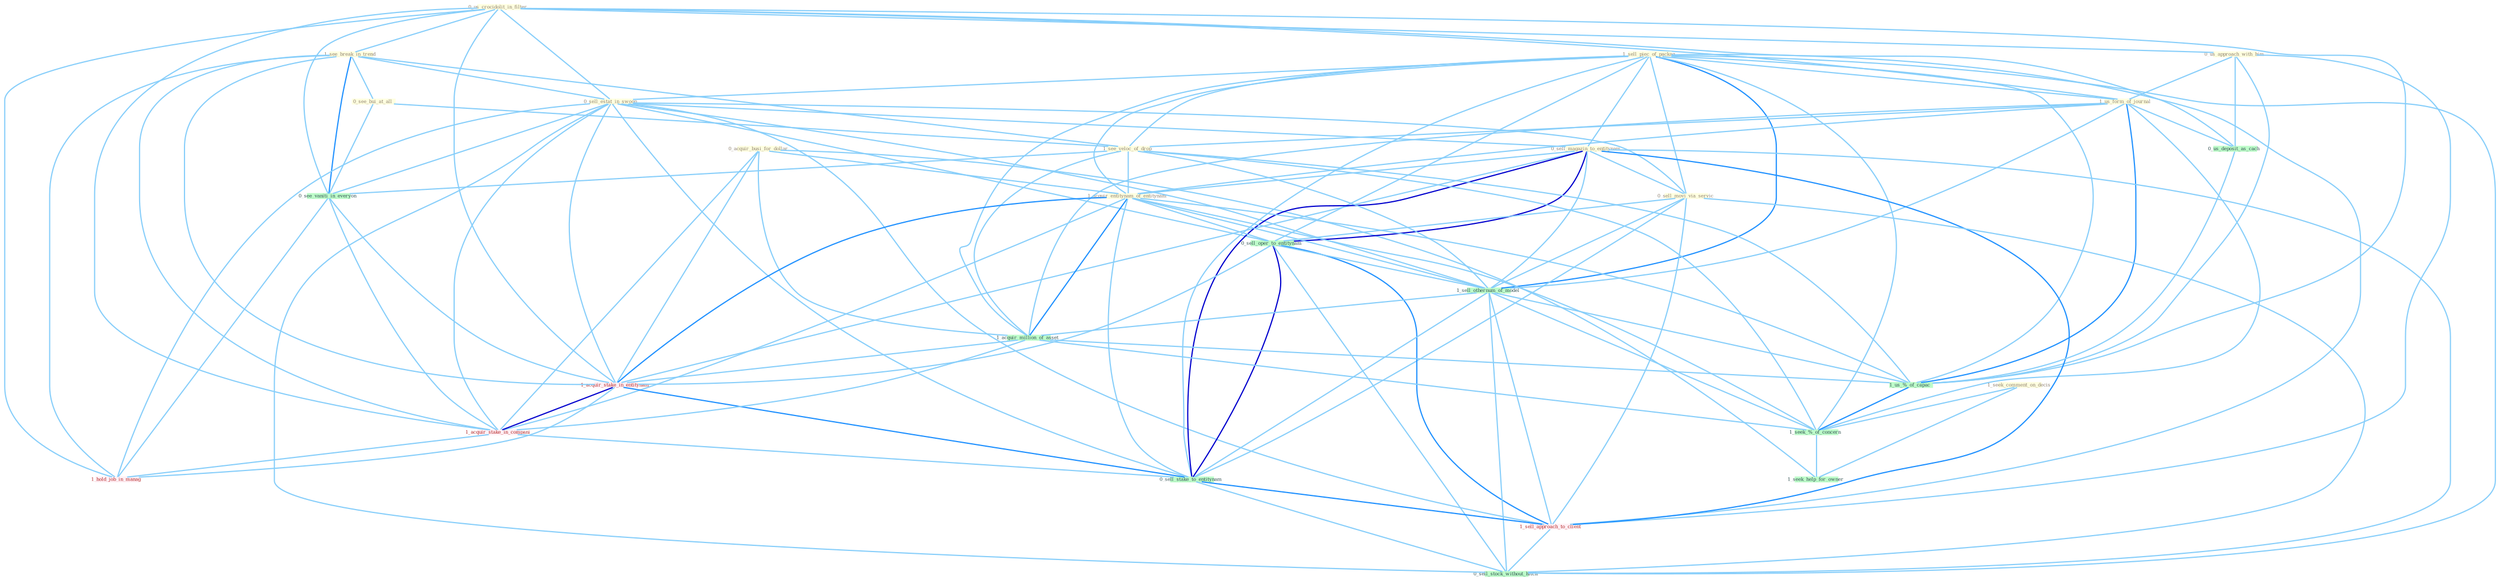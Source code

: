 Graph G{ 
    node
    [shape=polygon,style=filled,width=.5,height=.06,color="#BDFCC9",fixedsize=true,fontsize=4,
    fontcolor="#2f4f4f"];
    {node
    [color="#ffffe0", fontcolor="#8b7d6b"] "0_us_crocidolit_in_filter " "0_us_approach_with_him " "1_sell_piec_of_packag " "1_see_break_in_trend " "1_us_form_of_journal " "0_see_bui_at_all " "0_sell_estat_in_swoop " "1_seek_comment_on_decis " "0_acquir_busi_for_dollar " "0_sell_magazin_to_entitynam " "0_sell_movi_via_servic " "1_see_veloc_of_drop " "1_acquir_entitynam_of_entitynam "}
{node [color="#fff0f5", fontcolor="#b22222"] "1_acquir_stake_in_entitynam " "1_acquir_stake_in_compani " "1_sell_approach_to_client " "1_hold_job_in_manag "}
edge [color="#B0E2FF"];

	"0_us_crocidolit_in_filter " -- "0_us_approach_with_him " [w="1", color="#87cefa" ];
	"0_us_crocidolit_in_filter " -- "1_see_break_in_trend " [w="1", color="#87cefa" ];
	"0_us_crocidolit_in_filter " -- "1_us_form_of_journal " [w="1", color="#87cefa" ];
	"0_us_crocidolit_in_filter " -- "0_sell_estat_in_swoop " [w="1", color="#87cefa" ];
	"0_us_crocidolit_in_filter " -- "0_see_vaniti_in_everyon " [w="1", color="#87cefa" ];
	"0_us_crocidolit_in_filter " -- "0_us_deposit_as_cach " [w="1", color="#87cefa" ];
	"0_us_crocidolit_in_filter " -- "1_acquir_stake_in_entitynam " [w="1", color="#87cefa" ];
	"0_us_crocidolit_in_filter " -- "1_acquir_stake_in_compani " [w="1", color="#87cefa" ];
	"0_us_crocidolit_in_filter " -- "1_us_%_of_capac " [w="1", color="#87cefa" ];
	"0_us_crocidolit_in_filter " -- "1_hold_job_in_manag " [w="1", color="#87cefa" ];
	"0_us_approach_with_him " -- "1_us_form_of_journal " [w="1", color="#87cefa" ];
	"0_us_approach_with_him " -- "0_us_deposit_as_cach " [w="1", color="#87cefa" ];
	"0_us_approach_with_him " -- "1_us_%_of_capac " [w="1", color="#87cefa" ];
	"0_us_approach_with_him " -- "1_sell_approach_to_client " [w="1", color="#87cefa" ];
	"1_sell_piec_of_packag " -- "1_us_form_of_journal " [w="1", color="#87cefa" ];
	"1_sell_piec_of_packag " -- "0_sell_estat_in_swoop " [w="1", color="#87cefa" ];
	"1_sell_piec_of_packag " -- "0_sell_magazin_to_entitynam " [w="1", color="#87cefa" ];
	"1_sell_piec_of_packag " -- "0_sell_movi_via_servic " [w="1", color="#87cefa" ];
	"1_sell_piec_of_packag " -- "1_see_veloc_of_drop " [w="1", color="#87cefa" ];
	"1_sell_piec_of_packag " -- "1_acquir_entitynam_of_entitynam " [w="1", color="#87cefa" ];
	"1_sell_piec_of_packag " -- "0_sell_oper_to_entitynam " [w="1", color="#87cefa" ];
	"1_sell_piec_of_packag " -- "1_sell_othernum_of_model " [w="2", color="#1e90ff" , len=0.8];
	"1_sell_piec_of_packag " -- "1_acquir_million_of_asset " [w="1", color="#87cefa" ];
	"1_sell_piec_of_packag " -- "0_sell_stake_to_entitynam " [w="1", color="#87cefa" ];
	"1_sell_piec_of_packag " -- "1_us_%_of_capac " [w="1", color="#87cefa" ];
	"1_sell_piec_of_packag " -- "1_sell_approach_to_client " [w="1", color="#87cefa" ];
	"1_sell_piec_of_packag " -- "0_sell_stock_without_hitch " [w="1", color="#87cefa" ];
	"1_sell_piec_of_packag " -- "1_seek_%_of_concern " [w="1", color="#87cefa" ];
	"1_see_break_in_trend " -- "0_see_bui_at_all " [w="1", color="#87cefa" ];
	"1_see_break_in_trend " -- "0_sell_estat_in_swoop " [w="1", color="#87cefa" ];
	"1_see_break_in_trend " -- "1_see_veloc_of_drop " [w="1", color="#87cefa" ];
	"1_see_break_in_trend " -- "0_see_vaniti_in_everyon " [w="2", color="#1e90ff" , len=0.8];
	"1_see_break_in_trend " -- "1_acquir_stake_in_entitynam " [w="1", color="#87cefa" ];
	"1_see_break_in_trend " -- "1_acquir_stake_in_compani " [w="1", color="#87cefa" ];
	"1_see_break_in_trend " -- "1_hold_job_in_manag " [w="1", color="#87cefa" ];
	"1_us_form_of_journal " -- "1_see_veloc_of_drop " [w="1", color="#87cefa" ];
	"1_us_form_of_journal " -- "1_acquir_entitynam_of_entitynam " [w="1", color="#87cefa" ];
	"1_us_form_of_journal " -- "1_sell_othernum_of_model " [w="1", color="#87cefa" ];
	"1_us_form_of_journal " -- "1_acquir_million_of_asset " [w="1", color="#87cefa" ];
	"1_us_form_of_journal " -- "0_us_deposit_as_cach " [w="1", color="#87cefa" ];
	"1_us_form_of_journal " -- "1_us_%_of_capac " [w="2", color="#1e90ff" , len=0.8];
	"1_us_form_of_journal " -- "1_seek_%_of_concern " [w="1", color="#87cefa" ];
	"0_see_bui_at_all " -- "1_see_veloc_of_drop " [w="1", color="#87cefa" ];
	"0_see_bui_at_all " -- "0_see_vaniti_in_everyon " [w="1", color="#87cefa" ];
	"0_sell_estat_in_swoop " -- "0_sell_magazin_to_entitynam " [w="1", color="#87cefa" ];
	"0_sell_estat_in_swoop " -- "0_sell_movi_via_servic " [w="1", color="#87cefa" ];
	"0_sell_estat_in_swoop " -- "0_sell_oper_to_entitynam " [w="1", color="#87cefa" ];
	"0_sell_estat_in_swoop " -- "1_sell_othernum_of_model " [w="1", color="#87cefa" ];
	"0_sell_estat_in_swoop " -- "0_see_vaniti_in_everyon " [w="1", color="#87cefa" ];
	"0_sell_estat_in_swoop " -- "1_acquir_stake_in_entitynam " [w="1", color="#87cefa" ];
	"0_sell_estat_in_swoop " -- "1_acquir_stake_in_compani " [w="1", color="#87cefa" ];
	"0_sell_estat_in_swoop " -- "0_sell_stake_to_entitynam " [w="1", color="#87cefa" ];
	"0_sell_estat_in_swoop " -- "1_sell_approach_to_client " [w="1", color="#87cefa" ];
	"0_sell_estat_in_swoop " -- "1_hold_job_in_manag " [w="1", color="#87cefa" ];
	"0_sell_estat_in_swoop " -- "0_sell_stock_without_hitch " [w="1", color="#87cefa" ];
	"1_seek_comment_on_decis " -- "1_seek_%_of_concern " [w="1", color="#87cefa" ];
	"1_seek_comment_on_decis " -- "1_seek_help_for_owner " [w="1", color="#87cefa" ];
	"0_acquir_busi_for_dollar " -- "1_acquir_entitynam_of_entitynam " [w="1", color="#87cefa" ];
	"0_acquir_busi_for_dollar " -- "1_acquir_million_of_asset " [w="1", color="#87cefa" ];
	"0_acquir_busi_for_dollar " -- "1_acquir_stake_in_entitynam " [w="1", color="#87cefa" ];
	"0_acquir_busi_for_dollar " -- "1_acquir_stake_in_compani " [w="1", color="#87cefa" ];
	"0_acquir_busi_for_dollar " -- "1_seek_help_for_owner " [w="1", color="#87cefa" ];
	"0_sell_magazin_to_entitynam " -- "0_sell_movi_via_servic " [w="1", color="#87cefa" ];
	"0_sell_magazin_to_entitynam " -- "1_acquir_entitynam_of_entitynam " [w="1", color="#87cefa" ];
	"0_sell_magazin_to_entitynam " -- "0_sell_oper_to_entitynam " [w="3", color="#0000cd" , len=0.6];
	"0_sell_magazin_to_entitynam " -- "1_sell_othernum_of_model " [w="1", color="#87cefa" ];
	"0_sell_magazin_to_entitynam " -- "1_acquir_stake_in_entitynam " [w="1", color="#87cefa" ];
	"0_sell_magazin_to_entitynam " -- "0_sell_stake_to_entitynam " [w="3", color="#0000cd" , len=0.6];
	"0_sell_magazin_to_entitynam " -- "1_sell_approach_to_client " [w="2", color="#1e90ff" , len=0.8];
	"0_sell_magazin_to_entitynam " -- "0_sell_stock_without_hitch " [w="1", color="#87cefa" ];
	"0_sell_movi_via_servic " -- "0_sell_oper_to_entitynam " [w="1", color="#87cefa" ];
	"0_sell_movi_via_servic " -- "1_sell_othernum_of_model " [w="1", color="#87cefa" ];
	"0_sell_movi_via_servic " -- "0_sell_stake_to_entitynam " [w="1", color="#87cefa" ];
	"0_sell_movi_via_servic " -- "1_sell_approach_to_client " [w="1", color="#87cefa" ];
	"0_sell_movi_via_servic " -- "0_sell_stock_without_hitch " [w="1", color="#87cefa" ];
	"1_see_veloc_of_drop " -- "1_acquir_entitynam_of_entitynam " [w="1", color="#87cefa" ];
	"1_see_veloc_of_drop " -- "1_sell_othernum_of_model " [w="1", color="#87cefa" ];
	"1_see_veloc_of_drop " -- "0_see_vaniti_in_everyon " [w="1", color="#87cefa" ];
	"1_see_veloc_of_drop " -- "1_acquir_million_of_asset " [w="1", color="#87cefa" ];
	"1_see_veloc_of_drop " -- "1_us_%_of_capac " [w="1", color="#87cefa" ];
	"1_see_veloc_of_drop " -- "1_seek_%_of_concern " [w="1", color="#87cefa" ];
	"1_acquir_entitynam_of_entitynam " -- "0_sell_oper_to_entitynam " [w="1", color="#87cefa" ];
	"1_acquir_entitynam_of_entitynam " -- "1_sell_othernum_of_model " [w="1", color="#87cefa" ];
	"1_acquir_entitynam_of_entitynam " -- "1_acquir_million_of_asset " [w="2", color="#1e90ff" , len=0.8];
	"1_acquir_entitynam_of_entitynam " -- "1_acquir_stake_in_entitynam " [w="2", color="#1e90ff" , len=0.8];
	"1_acquir_entitynam_of_entitynam " -- "1_acquir_stake_in_compani " [w="1", color="#87cefa" ];
	"1_acquir_entitynam_of_entitynam " -- "0_sell_stake_to_entitynam " [w="1", color="#87cefa" ];
	"1_acquir_entitynam_of_entitynam " -- "1_us_%_of_capac " [w="1", color="#87cefa" ];
	"1_acquir_entitynam_of_entitynam " -- "1_seek_%_of_concern " [w="1", color="#87cefa" ];
	"0_sell_oper_to_entitynam " -- "1_sell_othernum_of_model " [w="1", color="#87cefa" ];
	"0_sell_oper_to_entitynam " -- "1_acquir_stake_in_entitynam " [w="1", color="#87cefa" ];
	"0_sell_oper_to_entitynam " -- "0_sell_stake_to_entitynam " [w="3", color="#0000cd" , len=0.6];
	"0_sell_oper_to_entitynam " -- "1_sell_approach_to_client " [w="2", color="#1e90ff" , len=0.8];
	"0_sell_oper_to_entitynam " -- "0_sell_stock_without_hitch " [w="1", color="#87cefa" ];
	"1_sell_othernum_of_model " -- "1_acquir_million_of_asset " [w="1", color="#87cefa" ];
	"1_sell_othernum_of_model " -- "0_sell_stake_to_entitynam " [w="1", color="#87cefa" ];
	"1_sell_othernum_of_model " -- "1_us_%_of_capac " [w="1", color="#87cefa" ];
	"1_sell_othernum_of_model " -- "1_sell_approach_to_client " [w="1", color="#87cefa" ];
	"1_sell_othernum_of_model " -- "0_sell_stock_without_hitch " [w="1", color="#87cefa" ];
	"1_sell_othernum_of_model " -- "1_seek_%_of_concern " [w="1", color="#87cefa" ];
	"0_see_vaniti_in_everyon " -- "1_acquir_stake_in_entitynam " [w="1", color="#87cefa" ];
	"0_see_vaniti_in_everyon " -- "1_acquir_stake_in_compani " [w="1", color="#87cefa" ];
	"0_see_vaniti_in_everyon " -- "1_hold_job_in_manag " [w="1", color="#87cefa" ];
	"1_acquir_million_of_asset " -- "1_acquir_stake_in_entitynam " [w="1", color="#87cefa" ];
	"1_acquir_million_of_asset " -- "1_acquir_stake_in_compani " [w="1", color="#87cefa" ];
	"1_acquir_million_of_asset " -- "1_us_%_of_capac " [w="1", color="#87cefa" ];
	"1_acquir_million_of_asset " -- "1_seek_%_of_concern " [w="1", color="#87cefa" ];
	"0_us_deposit_as_cach " -- "1_us_%_of_capac " [w="1", color="#87cefa" ];
	"1_acquir_stake_in_entitynam " -- "1_acquir_stake_in_compani " [w="3", color="#0000cd" , len=0.6];
	"1_acquir_stake_in_entitynam " -- "0_sell_stake_to_entitynam " [w="2", color="#1e90ff" , len=0.8];
	"1_acquir_stake_in_entitynam " -- "1_hold_job_in_manag " [w="1", color="#87cefa" ];
	"1_acquir_stake_in_compani " -- "0_sell_stake_to_entitynam " [w="1", color="#87cefa" ];
	"1_acquir_stake_in_compani " -- "1_hold_job_in_manag " [w="1", color="#87cefa" ];
	"0_sell_stake_to_entitynam " -- "1_sell_approach_to_client " [w="2", color="#1e90ff" , len=0.8];
	"0_sell_stake_to_entitynam " -- "0_sell_stock_without_hitch " [w="1", color="#87cefa" ];
	"1_us_%_of_capac " -- "1_seek_%_of_concern " [w="2", color="#1e90ff" , len=0.8];
	"1_sell_approach_to_client " -- "0_sell_stock_without_hitch " [w="1", color="#87cefa" ];
	"1_seek_%_of_concern " -- "1_seek_help_for_owner " [w="1", color="#87cefa" ];
}